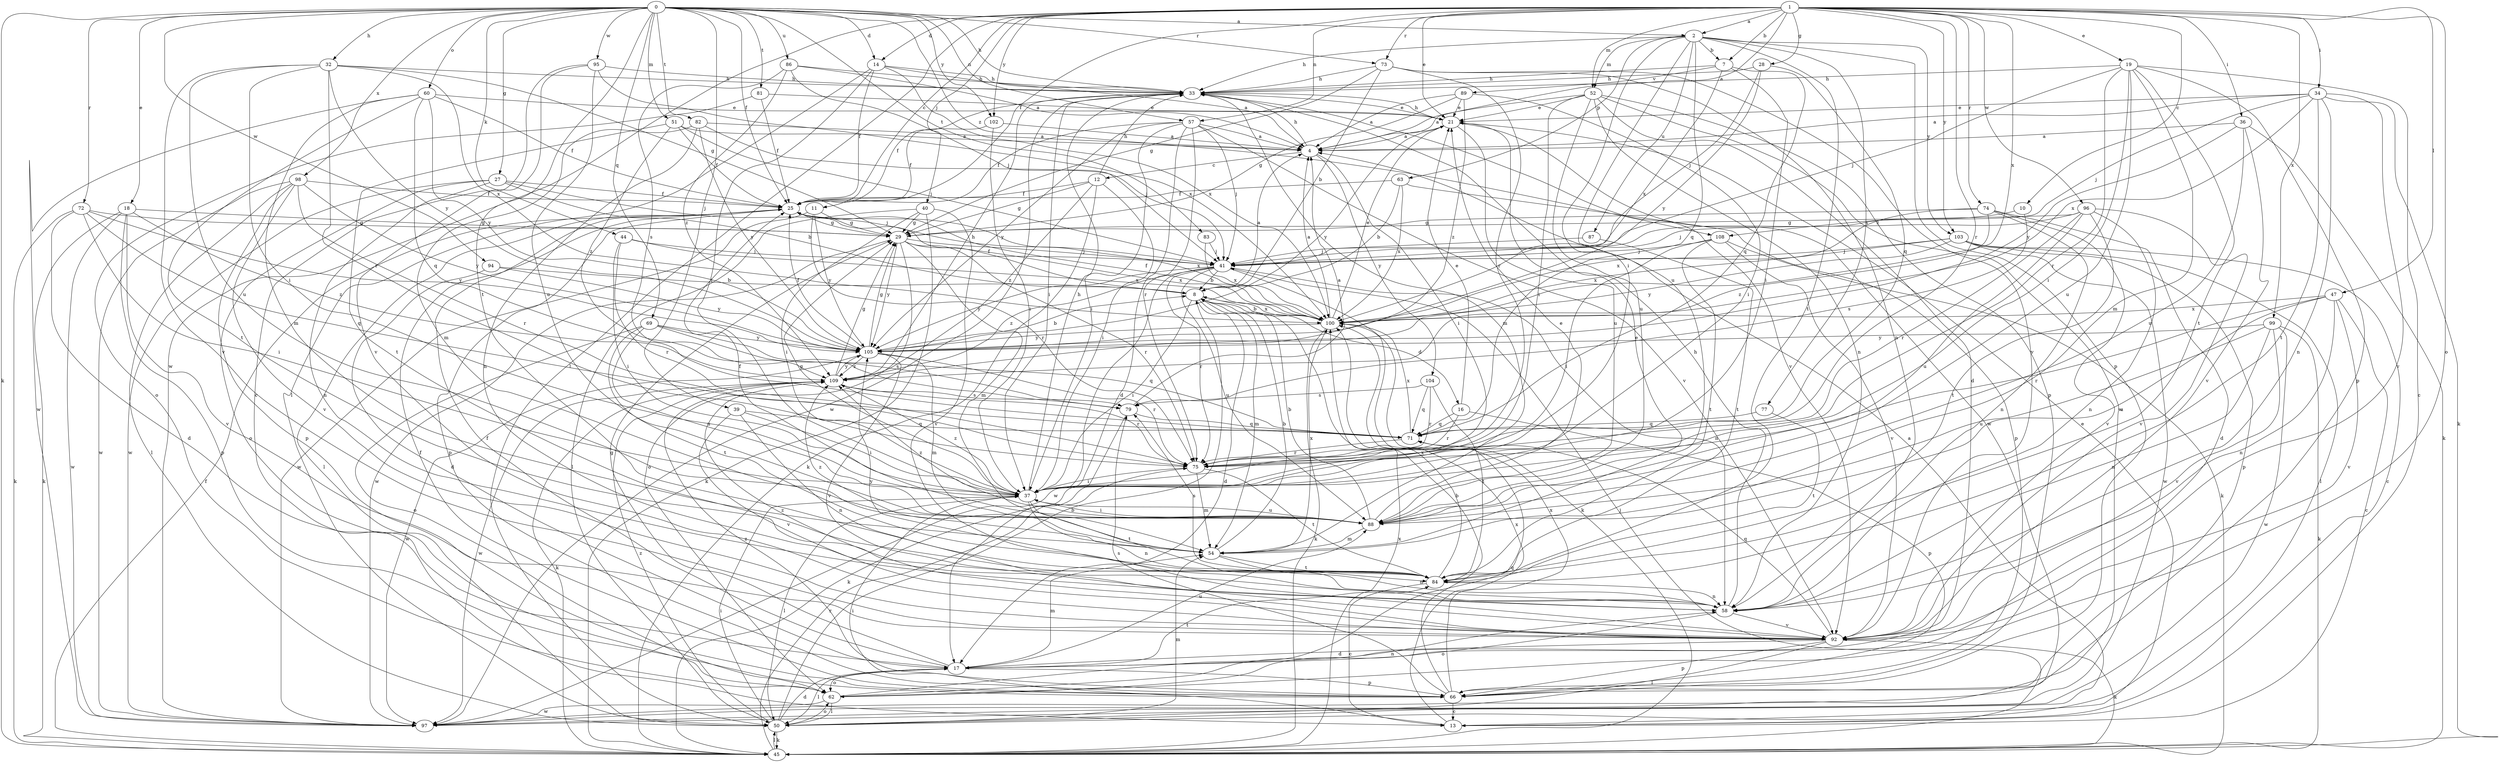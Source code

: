 strict digraph  {
0;
1;
2;
4;
7;
8;
10;
11;
12;
13;
14;
16;
17;
18;
19;
21;
25;
27;
28;
29;
32;
33;
34;
36;
37;
39;
40;
41;
44;
45;
47;
50;
51;
52;
54;
57;
58;
60;
62;
63;
66;
69;
71;
72;
73;
74;
75;
77;
79;
81;
82;
83;
84;
86;
87;
88;
89;
92;
94;
95;
96;
97;
98;
99;
100;
102;
103;
104;
105;
108;
109;
0 -> 2  [label=a];
0 -> 14  [label=d];
0 -> 18  [label=e];
0 -> 25  [label=f];
0 -> 27  [label=g];
0 -> 32  [label=h];
0 -> 33  [label=h];
0 -> 39  [label=j];
0 -> 44  [label=k];
0 -> 45  [label=k];
0 -> 51  [label=m];
0 -> 57  [label=n];
0 -> 60  [label=o];
0 -> 69  [label=q];
0 -> 72  [label=r];
0 -> 73  [label=r];
0 -> 81  [label=t];
0 -> 82  [label=t];
0 -> 83  [label=t];
0 -> 84  [label=t];
0 -> 86  [label=u];
0 -> 94  [label=w];
0 -> 95  [label=w];
0 -> 98  [label=x];
0 -> 102  [label=y];
0 -> 108  [label=z];
1 -> 2  [label=a];
1 -> 4  [label=a];
1 -> 7  [label=b];
1 -> 10  [label=c];
1 -> 11  [label=c];
1 -> 14  [label=d];
1 -> 19  [label=e];
1 -> 21  [label=e];
1 -> 25  [label=f];
1 -> 28  [label=g];
1 -> 34  [label=i];
1 -> 36  [label=i];
1 -> 40  [label=j];
1 -> 47  [label=l];
1 -> 50  [label=l];
1 -> 52  [label=m];
1 -> 57  [label=n];
1 -> 62  [label=o];
1 -> 73  [label=r];
1 -> 74  [label=r];
1 -> 75  [label=r];
1 -> 96  [label=w];
1 -> 97  [label=w];
1 -> 99  [label=x];
1 -> 100  [label=x];
1 -> 102  [label=y];
1 -> 103  [label=y];
2 -> 7  [label=b];
2 -> 33  [label=h];
2 -> 37  [label=i];
2 -> 52  [label=m];
2 -> 63  [label=p];
2 -> 66  [label=p];
2 -> 71  [label=q];
2 -> 77  [label=s];
2 -> 84  [label=t];
2 -> 87  [label=u];
2 -> 88  [label=u];
2 -> 103  [label=y];
4 -> 12  [label=c];
4 -> 33  [label=h];
4 -> 37  [label=i];
4 -> 104  [label=y];
7 -> 33  [label=h];
7 -> 37  [label=i];
7 -> 71  [label=q];
7 -> 89  [label=v];
7 -> 100  [label=x];
8 -> 4  [label=a];
8 -> 16  [label=d];
8 -> 17  [label=d];
8 -> 25  [label=f];
8 -> 37  [label=i];
8 -> 54  [label=m];
8 -> 100  [label=x];
10 -> 79  [label=s];
10 -> 108  [label=z];
11 -> 29  [label=g];
11 -> 75  [label=r];
11 -> 97  [label=w];
11 -> 105  [label=y];
12 -> 25  [label=f];
12 -> 29  [label=g];
12 -> 33  [label=h];
12 -> 37  [label=i];
12 -> 45  [label=k];
12 -> 109  [label=z];
13 -> 21  [label=e];
13 -> 37  [label=i];
13 -> 100  [label=x];
14 -> 4  [label=a];
14 -> 25  [label=f];
14 -> 33  [label=h];
14 -> 37  [label=i];
14 -> 50  [label=l];
14 -> 100  [label=x];
16 -> 21  [label=e];
16 -> 66  [label=p];
16 -> 71  [label=q];
16 -> 75  [label=r];
17 -> 25  [label=f];
17 -> 29  [label=g];
17 -> 50  [label=l];
17 -> 54  [label=m];
17 -> 62  [label=o];
17 -> 66  [label=p];
17 -> 84  [label=t];
17 -> 88  [label=u];
18 -> 29  [label=g];
18 -> 45  [label=k];
18 -> 66  [label=p];
18 -> 92  [label=v];
18 -> 97  [label=w];
18 -> 109  [label=z];
19 -> 13  [label=c];
19 -> 33  [label=h];
19 -> 37  [label=i];
19 -> 41  [label=j];
19 -> 54  [label=m];
19 -> 66  [label=p];
19 -> 75  [label=r];
19 -> 84  [label=t];
19 -> 88  [label=u];
21 -> 4  [label=a];
21 -> 33  [label=h];
21 -> 88  [label=u];
21 -> 97  [label=w];
21 -> 105  [label=y];
25 -> 29  [label=g];
25 -> 50  [label=l];
25 -> 66  [label=p];
25 -> 100  [label=x];
27 -> 8  [label=b];
27 -> 25  [label=f];
27 -> 41  [label=j];
27 -> 58  [label=n];
27 -> 62  [label=o];
27 -> 97  [label=w];
28 -> 33  [label=h];
28 -> 41  [label=j];
28 -> 71  [label=q];
28 -> 105  [label=y];
29 -> 41  [label=j];
29 -> 54  [label=m];
29 -> 62  [label=o];
29 -> 75  [label=r];
29 -> 97  [label=w];
29 -> 100  [label=x];
29 -> 105  [label=y];
32 -> 29  [label=g];
32 -> 33  [label=h];
32 -> 37  [label=i];
32 -> 75  [label=r];
32 -> 88  [label=u];
32 -> 92  [label=v];
32 -> 100  [label=x];
32 -> 105  [label=y];
33 -> 21  [label=e];
33 -> 25  [label=f];
33 -> 37  [label=i];
33 -> 54  [label=m];
33 -> 92  [label=v];
33 -> 97  [label=w];
34 -> 4  [label=a];
34 -> 21  [label=e];
34 -> 41  [label=j];
34 -> 45  [label=k];
34 -> 58  [label=n];
34 -> 84  [label=t];
34 -> 92  [label=v];
34 -> 100  [label=x];
36 -> 4  [label=a];
36 -> 45  [label=k];
36 -> 88  [label=u];
36 -> 92  [label=v];
36 -> 105  [label=y];
37 -> 29  [label=g];
37 -> 33  [label=h];
37 -> 50  [label=l];
37 -> 58  [label=n];
37 -> 84  [label=t];
37 -> 88  [label=u];
37 -> 109  [label=z];
39 -> 37  [label=i];
39 -> 58  [label=n];
39 -> 71  [label=q];
39 -> 92  [label=v];
40 -> 29  [label=g];
40 -> 37  [label=i];
40 -> 45  [label=k];
40 -> 50  [label=l];
40 -> 92  [label=v];
41 -> 8  [label=b];
41 -> 45  [label=k];
41 -> 58  [label=n];
41 -> 75  [label=r];
41 -> 88  [label=u];
41 -> 97  [label=w];
41 -> 105  [label=y];
41 -> 109  [label=z];
44 -> 37  [label=i];
44 -> 41  [label=j];
44 -> 75  [label=r];
44 -> 100  [label=x];
45 -> 25  [label=f];
45 -> 41  [label=j];
45 -> 50  [label=l];
45 -> 75  [label=r];
45 -> 100  [label=x];
47 -> 13  [label=c];
47 -> 58  [label=n];
47 -> 75  [label=r];
47 -> 88  [label=u];
47 -> 92  [label=v];
47 -> 100  [label=x];
50 -> 4  [label=a];
50 -> 8  [label=b];
50 -> 17  [label=d];
50 -> 37  [label=i];
50 -> 45  [label=k];
50 -> 54  [label=m];
50 -> 62  [label=o];
50 -> 109  [label=z];
51 -> 4  [label=a];
51 -> 25  [label=f];
51 -> 41  [label=j];
51 -> 84  [label=t];
51 -> 109  [label=z];
52 -> 4  [label=a];
52 -> 17  [label=d];
52 -> 21  [label=e];
52 -> 37  [label=i];
52 -> 58  [label=n];
52 -> 66  [label=p];
52 -> 88  [label=u];
52 -> 97  [label=w];
54 -> 8  [label=b];
54 -> 21  [label=e];
54 -> 58  [label=n];
54 -> 84  [label=t];
54 -> 100  [label=x];
54 -> 109  [label=z];
57 -> 4  [label=a];
57 -> 17  [label=d];
57 -> 25  [label=f];
57 -> 37  [label=i];
57 -> 41  [label=j];
57 -> 75  [label=r];
57 -> 92  [label=v];
57 -> 105  [label=y];
58 -> 33  [label=h];
58 -> 62  [label=o];
58 -> 92  [label=v];
58 -> 105  [label=y];
60 -> 21  [label=e];
60 -> 25  [label=f];
60 -> 54  [label=m];
60 -> 71  [label=q];
60 -> 84  [label=t];
60 -> 97  [label=w];
60 -> 105  [label=y];
62 -> 50  [label=l];
62 -> 58  [label=n];
62 -> 71  [label=q];
62 -> 97  [label=w];
63 -> 8  [label=b];
63 -> 25  [label=f];
63 -> 66  [label=p];
63 -> 100  [label=x];
66 -> 8  [label=b];
66 -> 13  [label=c];
66 -> 25  [label=f];
66 -> 79  [label=s];
66 -> 100  [label=x];
66 -> 109  [label=z];
69 -> 62  [label=o];
69 -> 71  [label=q];
69 -> 79  [label=s];
69 -> 84  [label=t];
69 -> 88  [label=u];
69 -> 105  [label=y];
71 -> 75  [label=r];
71 -> 100  [label=x];
72 -> 17  [label=d];
72 -> 29  [label=g];
72 -> 37  [label=i];
72 -> 45  [label=k];
72 -> 71  [label=q];
72 -> 105  [label=y];
73 -> 8  [label=b];
73 -> 29  [label=g];
73 -> 33  [label=h];
73 -> 58  [label=n];
73 -> 75  [label=r];
73 -> 92  [label=v];
74 -> 17  [label=d];
74 -> 29  [label=g];
74 -> 58  [label=n];
74 -> 92  [label=v];
74 -> 100  [label=x];
74 -> 109  [label=z];
75 -> 37  [label=i];
75 -> 54  [label=m];
75 -> 84  [label=t];
77 -> 71  [label=q];
77 -> 84  [label=t];
79 -> 4  [label=a];
79 -> 45  [label=k];
79 -> 71  [label=q];
81 -> 21  [label=e];
81 -> 25  [label=f];
81 -> 62  [label=o];
82 -> 4  [label=a];
82 -> 41  [label=j];
82 -> 54  [label=m];
82 -> 58  [label=n];
82 -> 105  [label=y];
83 -> 41  [label=j];
83 -> 100  [label=x];
84 -> 13  [label=c];
84 -> 58  [label=n];
84 -> 79  [label=s];
84 -> 100  [label=x];
86 -> 4  [label=a];
86 -> 33  [label=h];
86 -> 41  [label=j];
86 -> 79  [label=s];
86 -> 109  [label=z];
87 -> 41  [label=j];
87 -> 84  [label=t];
88 -> 8  [label=b];
88 -> 21  [label=e];
88 -> 25  [label=f];
88 -> 37  [label=i];
88 -> 54  [label=m];
88 -> 109  [label=z];
89 -> 4  [label=a];
89 -> 21  [label=e];
89 -> 29  [label=g];
89 -> 37  [label=i];
89 -> 109  [label=z];
92 -> 17  [label=d];
92 -> 45  [label=k];
92 -> 50  [label=l];
92 -> 66  [label=p];
92 -> 71  [label=q];
92 -> 109  [label=z];
94 -> 8  [label=b];
94 -> 17  [label=d];
94 -> 105  [label=y];
95 -> 13  [label=c];
95 -> 33  [label=h];
95 -> 88  [label=u];
95 -> 92  [label=v];
95 -> 100  [label=x];
96 -> 29  [label=g];
96 -> 41  [label=j];
96 -> 58  [label=n];
96 -> 75  [label=r];
96 -> 84  [label=t];
96 -> 88  [label=u];
96 -> 92  [label=v];
98 -> 25  [label=f];
98 -> 50  [label=l];
98 -> 66  [label=p];
98 -> 75  [label=r];
98 -> 92  [label=v];
98 -> 97  [label=w];
98 -> 105  [label=y];
99 -> 45  [label=k];
99 -> 58  [label=n];
99 -> 88  [label=u];
99 -> 92  [label=v];
99 -> 97  [label=w];
99 -> 105  [label=y];
100 -> 4  [label=a];
100 -> 8  [label=b];
100 -> 21  [label=e];
100 -> 25  [label=f];
100 -> 45  [label=k];
100 -> 105  [label=y];
102 -> 4  [label=a];
102 -> 25  [label=f];
102 -> 37  [label=i];
103 -> 13  [label=c];
103 -> 41  [label=j];
103 -> 50  [label=l];
103 -> 66  [label=p];
103 -> 97  [label=w];
103 -> 100  [label=x];
103 -> 105  [label=y];
104 -> 71  [label=q];
104 -> 75  [label=r];
104 -> 79  [label=s];
104 -> 84  [label=t];
105 -> 8  [label=b];
105 -> 25  [label=f];
105 -> 29  [label=g];
105 -> 54  [label=m];
105 -> 75  [label=r];
105 -> 92  [label=v];
105 -> 97  [label=w];
105 -> 109  [label=z];
108 -> 37  [label=i];
108 -> 41  [label=j];
108 -> 45  [label=k];
108 -> 84  [label=t];
108 -> 92  [label=v];
109 -> 29  [label=g];
109 -> 33  [label=h];
109 -> 45  [label=k];
109 -> 75  [label=r];
109 -> 79  [label=s];
109 -> 97  [label=w];
109 -> 105  [label=y];
}

